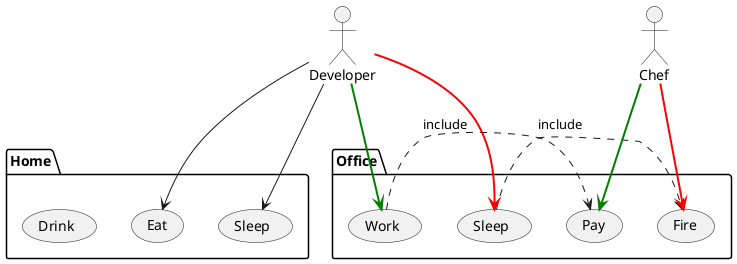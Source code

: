 @startuml

actor Developer as d
actor Chef as c

package Home {
  usecase Eat
  usecase Sleep as S1
  usecase Drink
}

package Office {
  usecase Work
  usecase Sleep as S2
  usecase Pay
  usecase Fire
}


Work .> Pay : include
S2 .> Fire: include

c --> Pay #line:green;line.bold
c --> Fire #line:red;line.bold
d --> Work #line:green;line.bold
d --> Eat

d --> S2 #line:red;line.bold
d --> S1

@enduml
